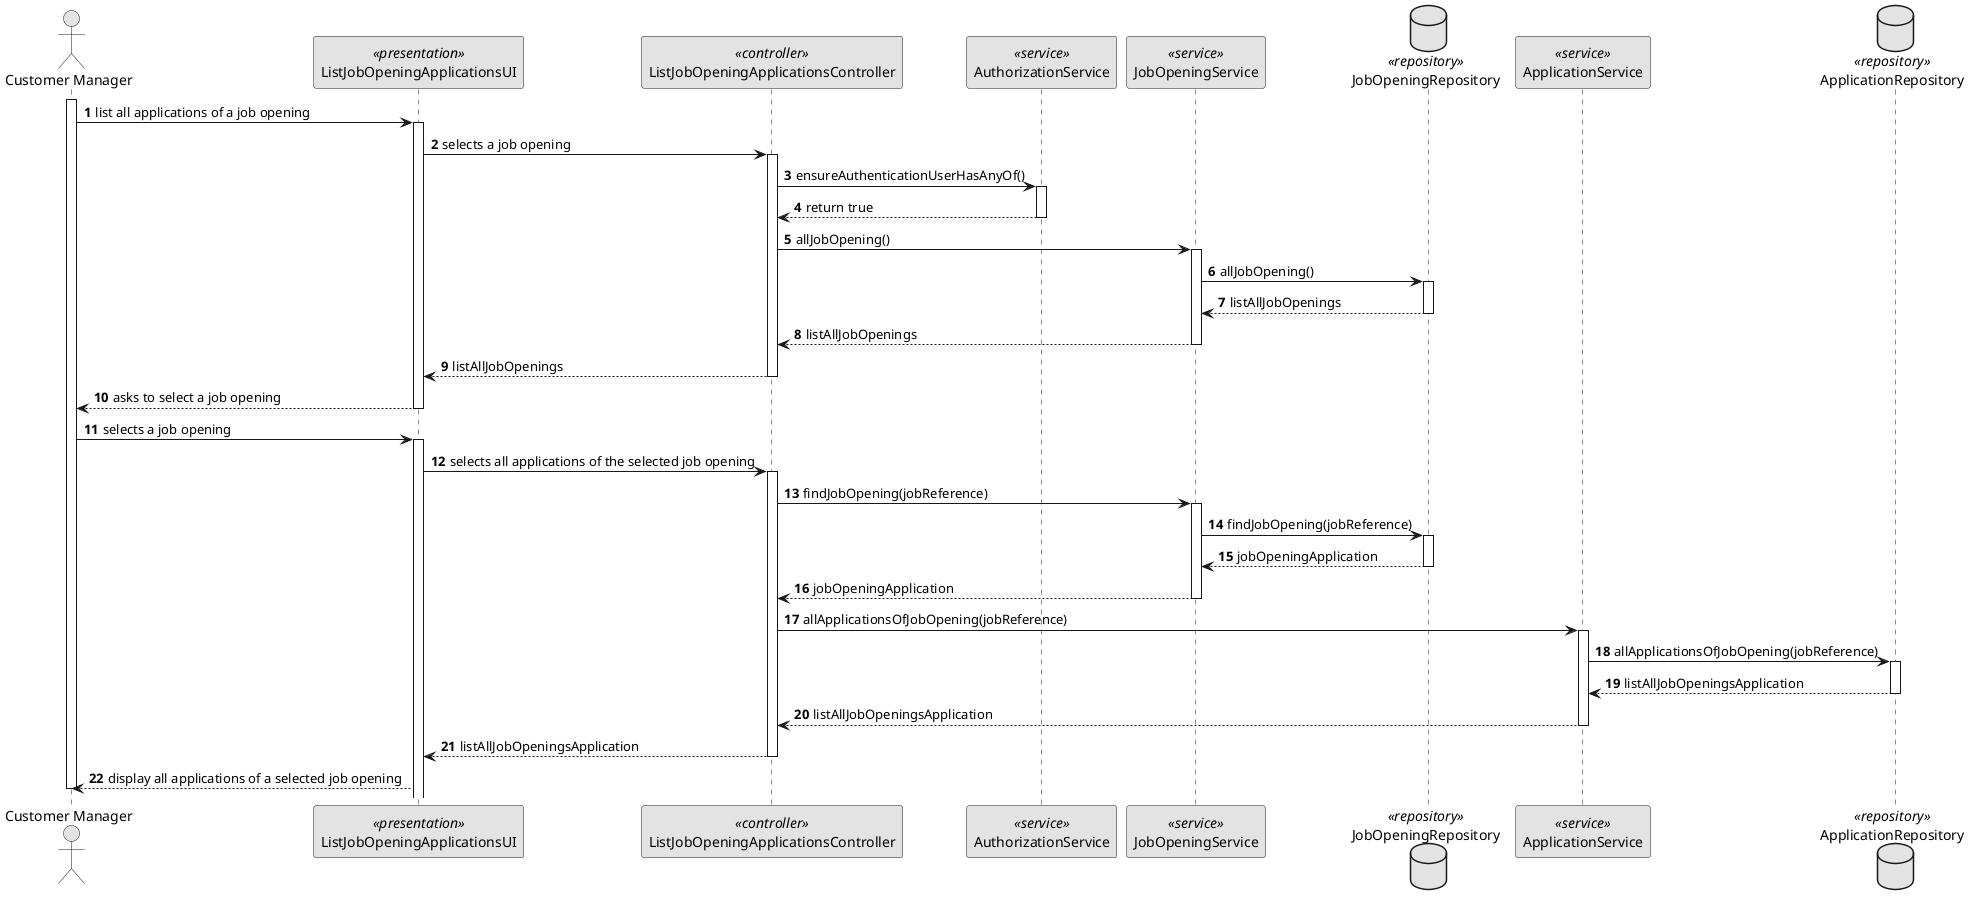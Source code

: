 @startuml
skinparam monochrome true
skinparam packageStyle rectangle
skinparam shadowing false

autonumber

'hide footbox
actor "Customer Manager" as CM
participant ListJobOpeningApplicationsUI <<presentation>>
participant ListJobOpeningApplicationsController <<controller>>
participant AuthorizationService <<service>>
participant JobOpeningService <<service>>
database JobOpeningRepository <<repository>>
participant ApplicationService <<service>>
database ApplicationRepository <<repository>>



activate CM

        CM -> ListJobOpeningApplicationsUI : list all applications of a job opening

        activate ListJobOpeningApplicationsUI

        ListJobOpeningApplicationsUI -> ListJobOpeningApplicationsController : selects a job opening

        activate ListJobOpeningApplicationsController

        ListJobOpeningApplicationsController -> AuthorizationService : ensureAuthenticationUserHasAnyOf()

        activate AuthorizationService

        AuthorizationService --> ListJobOpeningApplicationsController : return true

        deactivate AuthorizationService

        ListJobOpeningApplicationsController -> JobOpeningService : allJobOpening()

        activate JobOpeningService

        JobOpeningService -> JobOpeningRepository : allJobOpening()

        activate JobOpeningRepository

        JobOpeningRepository --> JobOpeningService : listAllJobOpenings

        deactivate JobOpeningRepository

        JobOpeningService --> ListJobOpeningApplicationsController : listAllJobOpenings

        deactivate JobOpeningService


        ListJobOpeningApplicationsController --> ListJobOpeningApplicationsUI : listAllJobOpenings

        deactivate ListJobOpeningApplicationsController

        ListJobOpeningApplicationsUI --> CM : asks to select a job opening

        deactivate ListJobOpeningApplicationsUI

        CM -> ListJobOpeningApplicationsUI : selects a job opening

        activate ListJobOpeningApplicationsUI

        ListJobOpeningApplicationsUI -> ListJobOpeningApplicationsController : selects all applications of the selected job opening

        activate ListJobOpeningApplicationsController

        ListJobOpeningApplicationsController -> JobOpeningService : findJobOpening(jobReference)

        activate JobOpeningService

        JobOpeningService -> JobOpeningRepository : findJobOpening(jobReference)

        activate JobOpeningRepository

        JobOpeningRepository --> JobOpeningService : jobOpeningApplication

        deactivate JobOpeningRepository

        JobOpeningService --> ListJobOpeningApplicationsController : jobOpeningApplication

        deactivate JobOpeningService

        ListJobOpeningApplicationsController -> ApplicationService : allApplicationsOfJobOpening(jobReference)

        activate ApplicationService

        ApplicationService -> ApplicationRepository : allApplicationsOfJobOpening(jobReference)

        activate ApplicationRepository

        ApplicationRepository  --> ApplicationService : listAllJobOpeningsApplication

        deactivate ApplicationRepository

        ApplicationService--> ListJobOpeningApplicationsController : listAllJobOpeningsApplication

        deactivate ApplicationService

        ListJobOpeningApplicationsController --> ListJobOpeningApplicationsUI : listAllJobOpeningsApplication

        deactivate ListJobOpeningApplicationsController

        ListJobOpeningApplicationsUI --> CM : display all applications of a selected job opening





deactivate CM

@enduml
